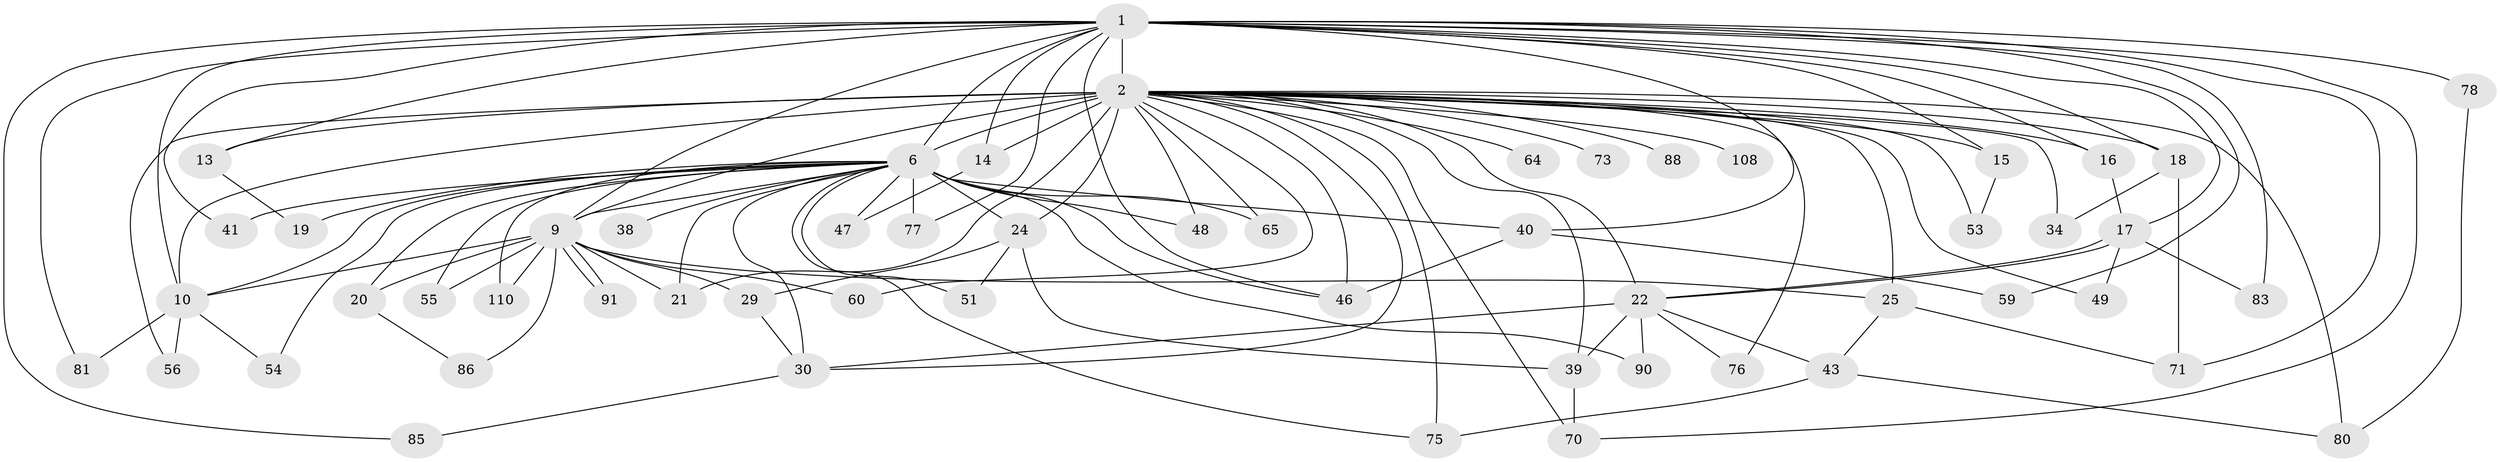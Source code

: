 // original degree distribution, {17: 0.009009009009009009, 19: 0.009009009009009009, 21: 0.009009009009009009, 28: 0.009009009009009009, 16: 0.009009009009009009, 23: 0.009009009009009009, 24: 0.009009009009009009, 26: 0.009009009009009009, 22: 0.009009009009009009, 13: 0.009009009009009009, 3: 0.18018018018018017, 4: 0.12612612612612611, 6: 0.009009009009009009, 5: 0.07207207207207207, 2: 0.5135135135135135, 9: 0.009009009009009009}
// Generated by graph-tools (version 1.1) at 2025/14/03/09/25 04:14:02]
// undirected, 55 vertices, 115 edges
graph export_dot {
graph [start="1"]
  node [color=gray90,style=filled];
  1 [super="+8"];
  2 [super="+23+5+62+63+45+37+11+3+44"];
  6 [super="+7"];
  9 [super="+32+31"];
  10 [super="+105"];
  13;
  14 [super="+33"];
  15;
  16;
  17;
  18;
  19;
  20;
  21;
  22 [super="+35+52"];
  24;
  25;
  29 [super="+61"];
  30 [super="+58+57"];
  34 [super="+106"];
  38;
  39 [super="+72+74"];
  40 [super="+69"];
  41 [super="+92"];
  43 [super="+101"];
  46 [super="+95"];
  47;
  48;
  49;
  51;
  53;
  54;
  55;
  56;
  59;
  60;
  64;
  65;
  70;
  71 [super="+89"];
  73;
  75 [super="+82"];
  76;
  77;
  78;
  80;
  81;
  83;
  85;
  86;
  88;
  90;
  91;
  108;
  110;
  1 -- 2 [weight=11];
  1 -- 6 [weight=4];
  1 -- 9 [weight=3];
  1 -- 10 [weight=3];
  1 -- 14 [weight=2];
  1 -- 16;
  1 -- 17;
  1 -- 18;
  1 -- 70;
  1 -- 81;
  1 -- 41;
  1 -- 71;
  1 -- 13;
  1 -- 77;
  1 -- 15;
  1 -- 78;
  1 -- 83;
  1 -- 85;
  1 -- 40;
  1 -- 46;
  1 -- 59;
  2 -- 6 [weight=16];
  2 -- 9 [weight=6];
  2 -- 10 [weight=4];
  2 -- 16;
  2 -- 25;
  2 -- 73 [weight=2];
  2 -- 13;
  2 -- 18;
  2 -- 22 [weight=3];
  2 -- 24;
  2 -- 30;
  2 -- 48;
  2 -- 46 [weight=2];
  2 -- 53;
  2 -- 80;
  2 -- 88 [weight=2];
  2 -- 64;
  2 -- 65;
  2 -- 70;
  2 -- 76;
  2 -- 14 [weight=2];
  2 -- 15;
  2 -- 34;
  2 -- 39 [weight=2];
  2 -- 108;
  2 -- 49;
  2 -- 56;
  2 -- 60;
  2 -- 75;
  2 -- 21;
  6 -- 9 [weight=2];
  6 -- 10 [weight=2];
  6 -- 19;
  6 -- 20 [weight=2];
  6 -- 21;
  6 -- 24;
  6 -- 30;
  6 -- 41 [weight=2];
  6 -- 48;
  6 -- 51;
  6 -- 54;
  6 -- 75;
  6 -- 77;
  6 -- 40;
  6 -- 65;
  6 -- 90;
  6 -- 38;
  6 -- 110;
  6 -- 47;
  6 -- 46;
  6 -- 55;
  9 -- 10;
  9 -- 21;
  9 -- 25;
  9 -- 29;
  9 -- 55;
  9 -- 60;
  9 -- 86;
  9 -- 91;
  9 -- 91;
  9 -- 110;
  9 -- 20;
  10 -- 54;
  10 -- 56;
  10 -- 81;
  13 -- 19;
  14 -- 47;
  15 -- 53;
  16 -- 17;
  17 -- 22;
  17 -- 22;
  17 -- 49;
  17 -- 83;
  18 -- 34 [weight=2];
  18 -- 71;
  20 -- 86;
  22 -- 39;
  22 -- 43;
  22 -- 90;
  22 -- 30;
  22 -- 76;
  24 -- 29;
  24 -- 39;
  24 -- 51;
  25 -- 43;
  25 -- 71;
  29 -- 30;
  30 -- 85;
  39 -- 70;
  40 -- 59;
  40 -- 46;
  43 -- 75;
  43 -- 80;
  78 -- 80;
}
